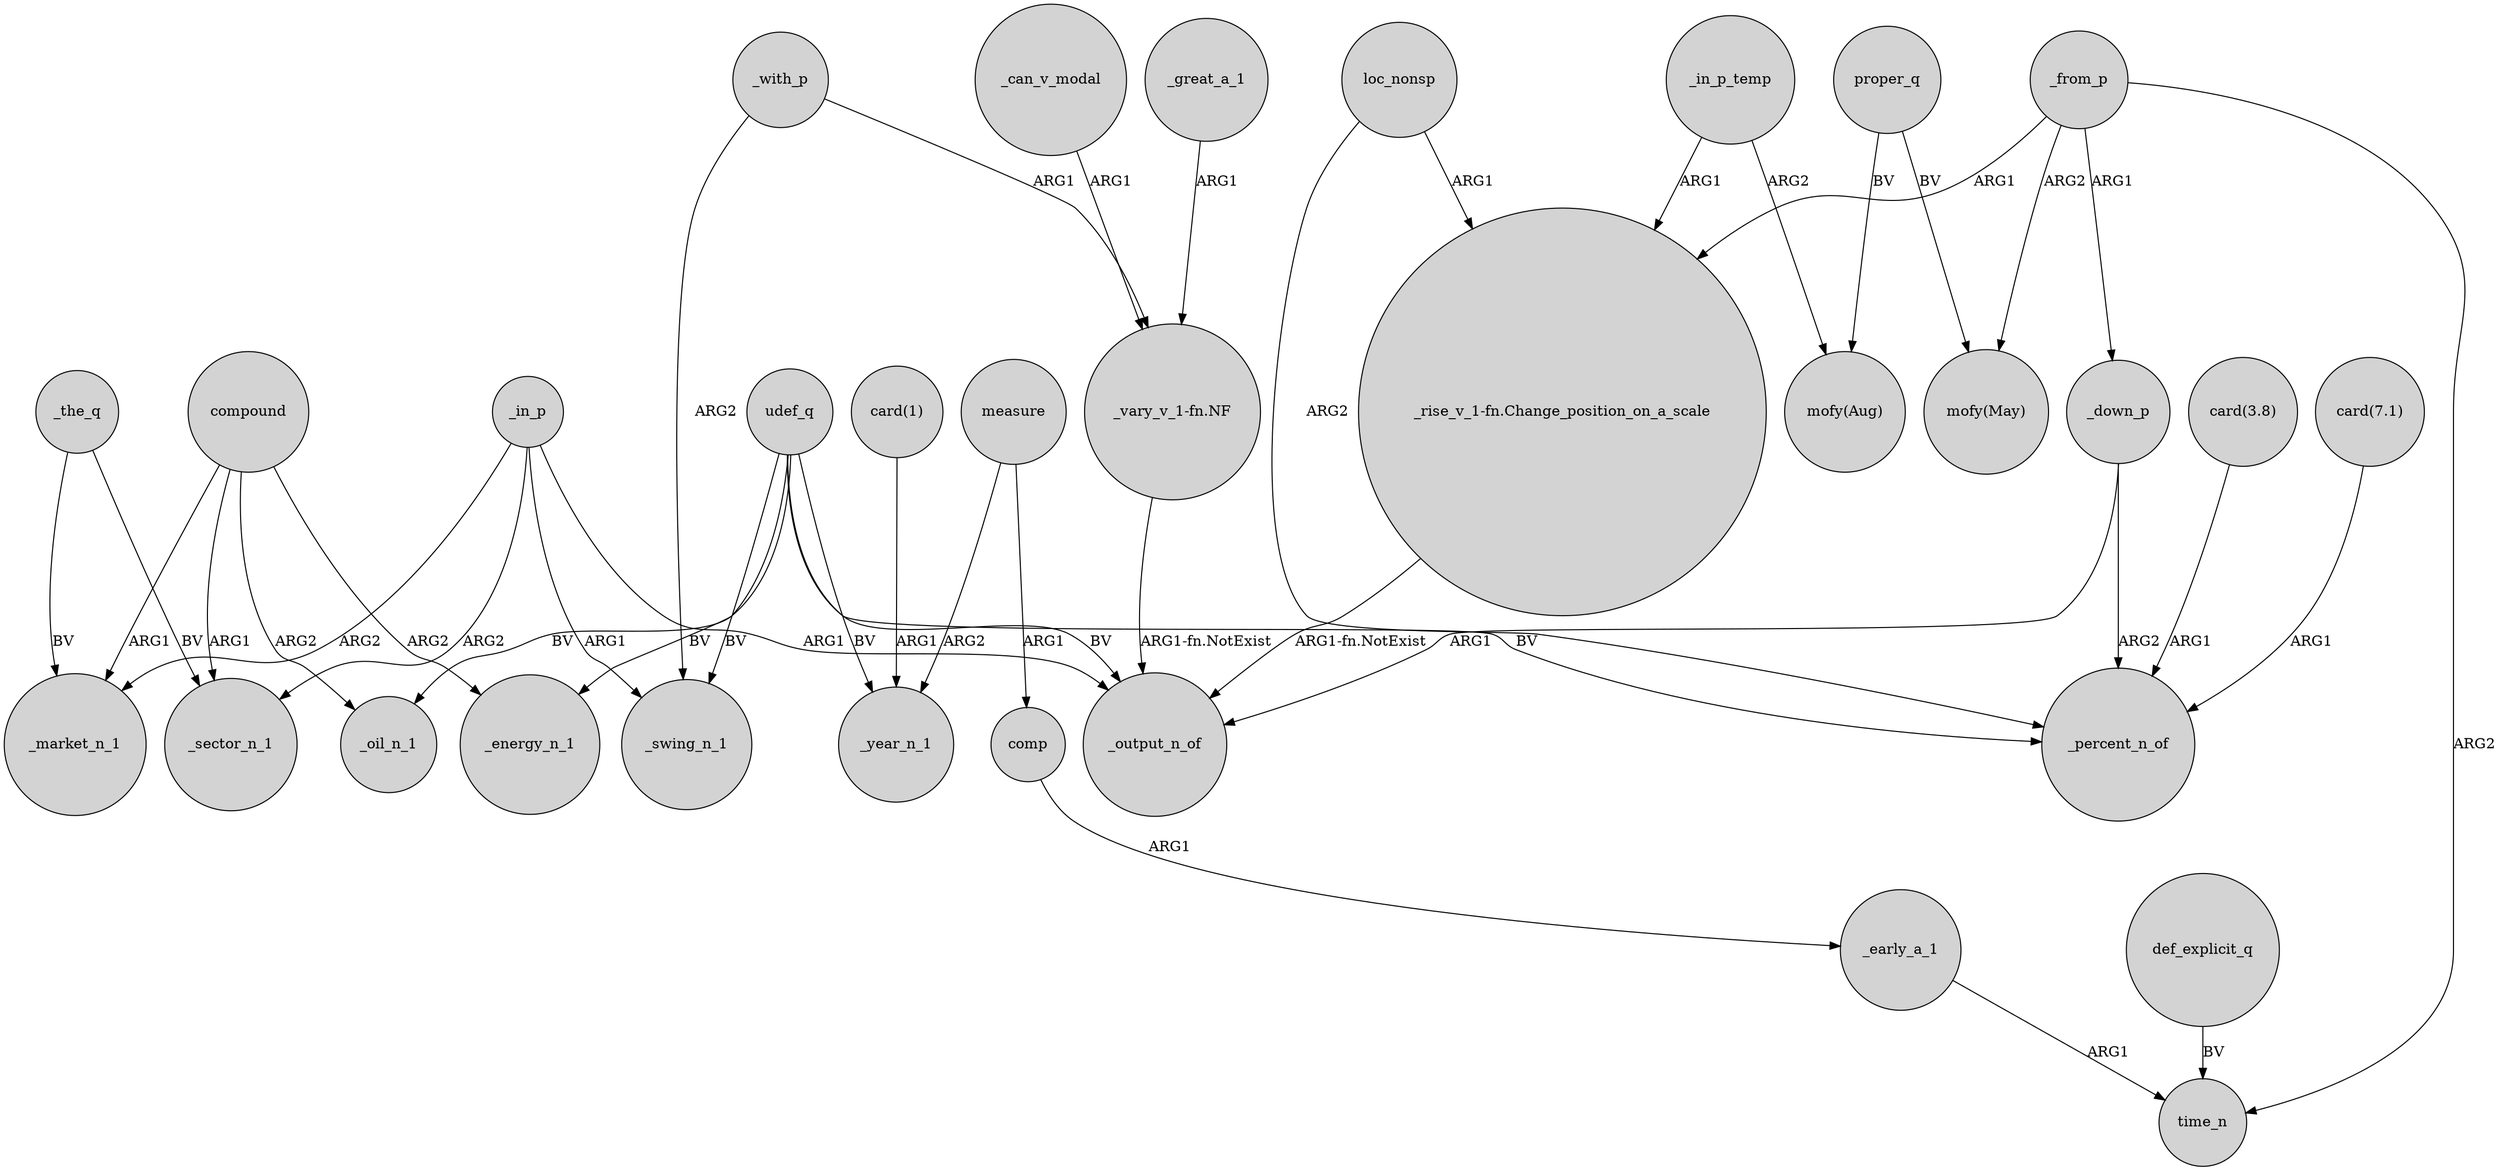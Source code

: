digraph {
	node [shape=circle style=filled]
	_in_p -> _sector_n_1 [label=ARG2]
	udef_q -> _energy_n_1 [label=BV]
	_great_a_1 -> "_vary_v_1-fn.NF" [label=ARG1]
	measure -> _year_n_1 [label=ARG2]
	compound -> _sector_n_1 [label=ARG1]
	def_explicit_q -> time_n [label=BV]
	"card(7.1)" -> _percent_n_of [label=ARG1]
	_from_p -> _down_p [label=ARG1]
	"card(3.8)" -> _percent_n_of [label=ARG1]
	proper_q -> "mofy(May)" [label=BV]
	measure -> comp [label=ARG1]
	udef_q -> _output_n_of [label=BV]
	compound -> _energy_n_1 [label=ARG2]
	_with_p -> "_vary_v_1-fn.NF" [label=ARG1]
	comp -> _early_a_1 [label=ARG1]
	_in_p -> _swing_n_1 [label=ARG1]
	compound -> _oil_n_1 [label=ARG2]
	_with_p -> _swing_n_1 [label=ARG2]
	udef_q -> _swing_n_1 [label=BV]
	_in_p_temp -> "mofy(Aug)" [label=ARG2]
	"_vary_v_1-fn.NF" -> _output_n_of [label="ARG1-fn.NotExist"]
	_from_p -> "mofy(May)" [label=ARG2]
	loc_nonsp -> _percent_n_of [label=ARG2]
	loc_nonsp -> "_rise_v_1-fn.Change_position_on_a_scale" [label=ARG1]
	proper_q -> "mofy(Aug)" [label=BV]
	_from_p -> time_n [label=ARG2]
	_can_v_modal -> "_vary_v_1-fn.NF" [label=ARG1]
	udef_q -> _oil_n_1 [label=BV]
	"card(1)" -> _year_n_1 [label=ARG1]
	"_rise_v_1-fn.Change_position_on_a_scale" -> _output_n_of [label="ARG1-fn.NotExist"]
	_early_a_1 -> time_n [label=ARG1]
	_in_p -> _market_n_1 [label=ARG2]
	udef_q -> _year_n_1 [label=BV]
	_down_p -> _output_n_of [label=ARG1]
	compound -> _market_n_1 [label=ARG1]
	udef_q -> _percent_n_of [label=BV]
	_the_q -> _market_n_1 [label=BV]
	_in_p_temp -> "_rise_v_1-fn.Change_position_on_a_scale" [label=ARG1]
	_down_p -> _percent_n_of [label=ARG2]
	_in_p -> _output_n_of [label=ARG1]
	_from_p -> "_rise_v_1-fn.Change_position_on_a_scale" [label=ARG1]
	_the_q -> _sector_n_1 [label=BV]
}
